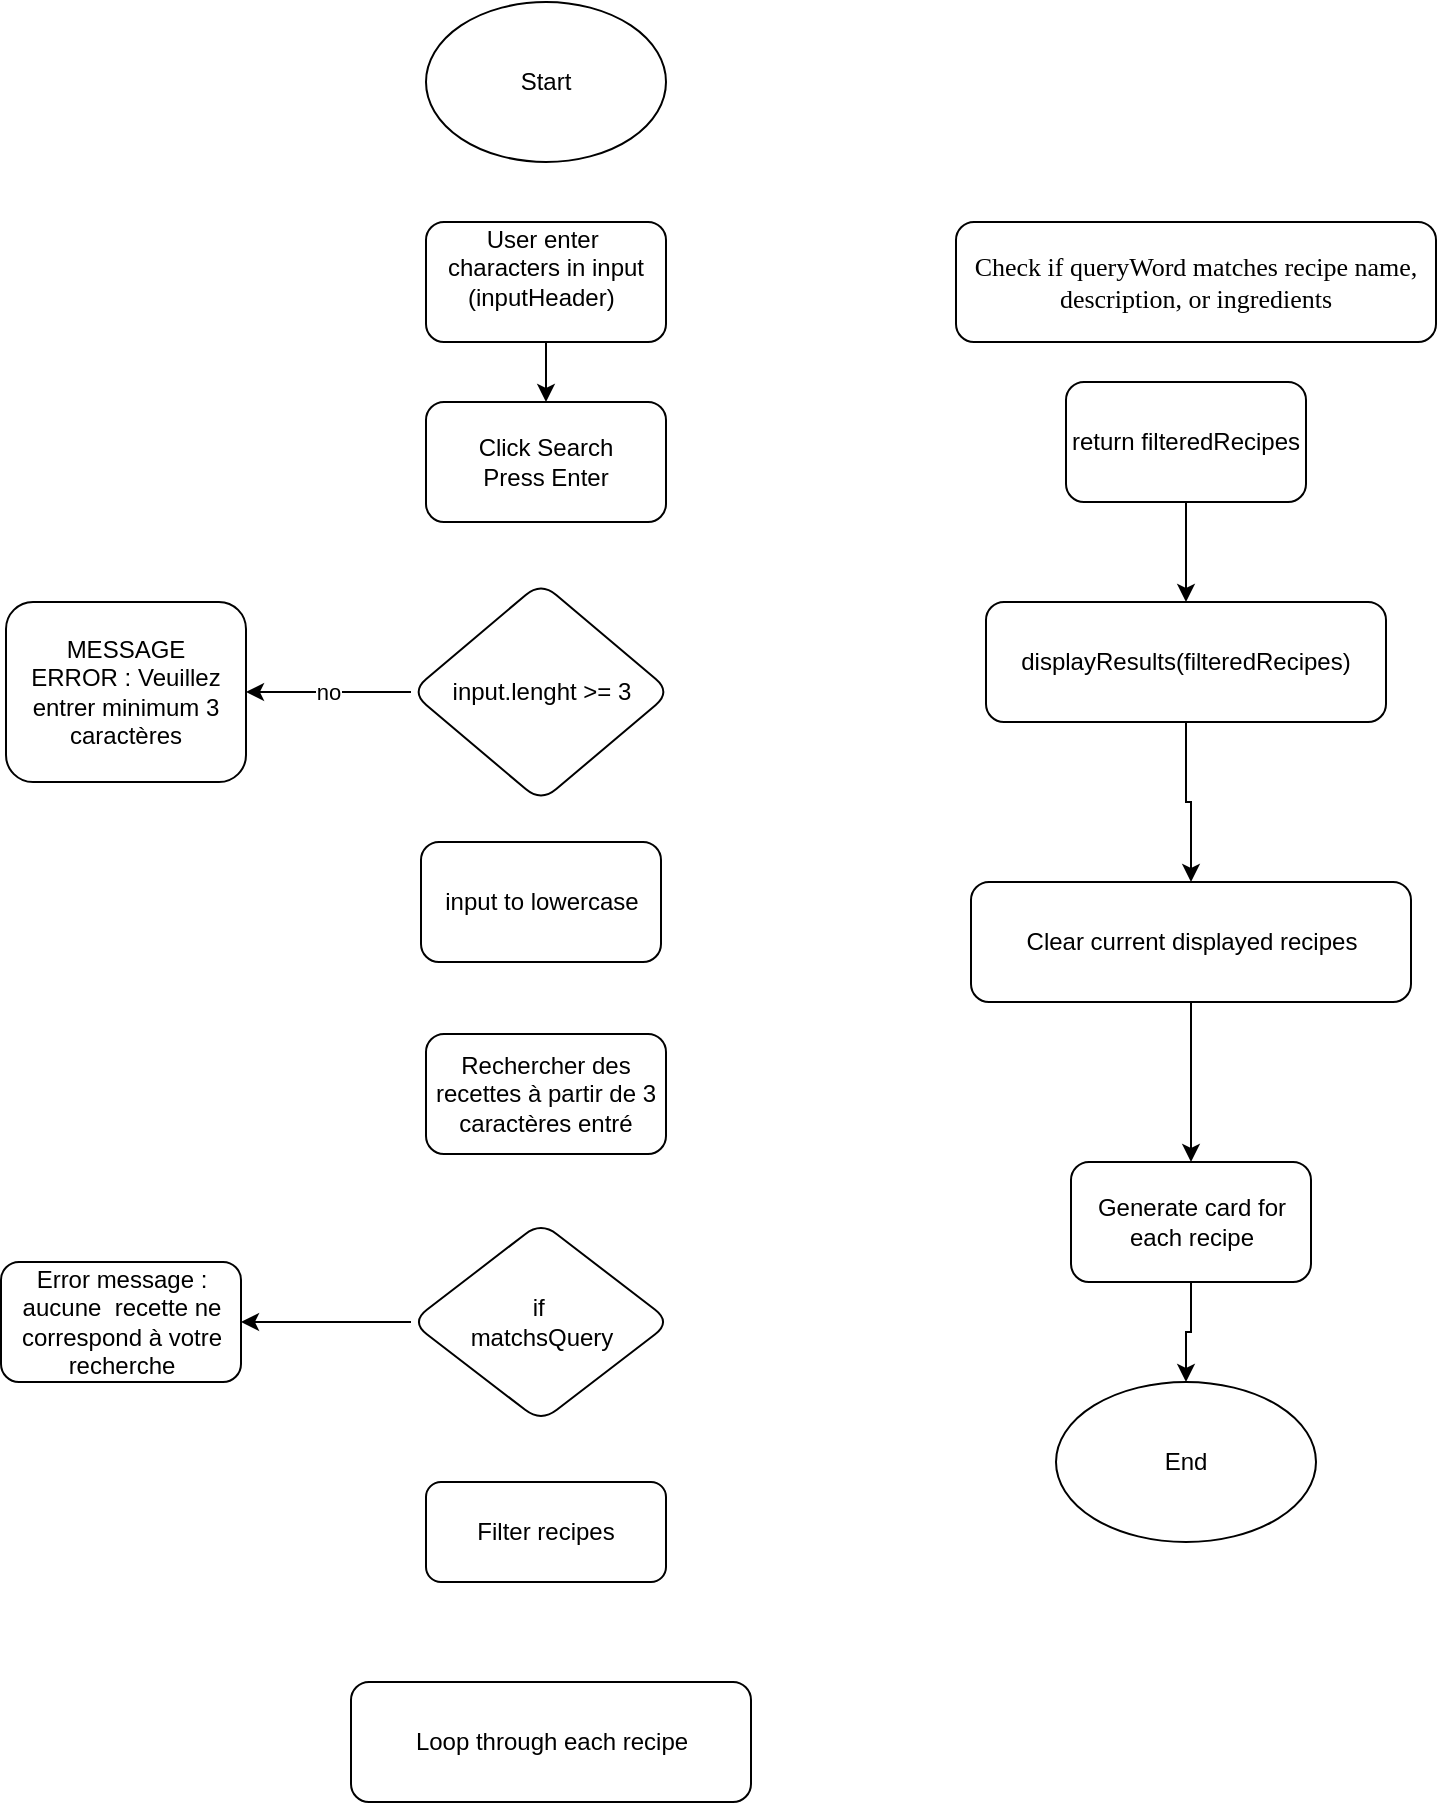 <mxfile version="24.7.1" type="github">
  <diagram name="Page-1" id="DguRtOjJYRH1dDEnre_Z">
    <mxGraphModel dx="1162" dy="1971" grid="1" gridSize="10" guides="1" tooltips="1" connect="1" arrows="1" fold="1" page="1" pageScale="1" pageWidth="827" pageHeight="1169" math="0" shadow="0">
      <root>
        <mxCell id="0" />
        <mxCell id="1" parent="0" />
        <mxCell id="7eAaaUFWGwqT6MF5oW4g-1" value="" style="edgeStyle=orthogonalEdgeStyle;rounded=0;orthogonalLoop=1;jettySize=auto;html=1;" edge="1" parent="1" source="7eAaaUFWGwqT6MF5oW4g-2" target="7eAaaUFWGwqT6MF5oW4g-7">
          <mxGeometry relative="1" as="geometry" />
        </mxCell>
        <mxCell id="7eAaaUFWGwqT6MF5oW4g-2" value="User enter&amp;nbsp;&lt;div&gt;characters in input&lt;/div&gt;&lt;div style=&quot;text-align: start;&quot;&gt;&amp;nbsp; &amp;nbsp;(inputHeader)&lt;/div&gt;&lt;div&gt;&lt;br&gt;&lt;/div&gt;" style="rounded=1;whiteSpace=wrap;html=1;" vertex="1" parent="1">
          <mxGeometry x="255" y="-1050" width="120" height="60" as="geometry" />
        </mxCell>
        <mxCell id="7eAaaUFWGwqT6MF5oW4g-3" value="&lt;div&gt;MESSAGE&lt;/div&gt;ERROR : Veuillez entrer minimum 3 caractères" style="rounded=1;whiteSpace=wrap;html=1;" vertex="1" parent="1">
          <mxGeometry x="45" y="-860" width="120" height="90" as="geometry" />
        </mxCell>
        <mxCell id="7eAaaUFWGwqT6MF5oW4g-4" value="Start" style="ellipse;whiteSpace=wrap;html=1;" vertex="1" parent="1">
          <mxGeometry x="255" y="-1160" width="120" height="80" as="geometry" />
        </mxCell>
        <mxCell id="7eAaaUFWGwqT6MF5oW4g-5" value="no" style="edgeStyle=orthogonalEdgeStyle;rounded=0;orthogonalLoop=1;jettySize=auto;html=1;entryX=1;entryY=0.5;entryDx=0;entryDy=0;" edge="1" parent="1" source="7eAaaUFWGwqT6MF5oW4g-6" target="7eAaaUFWGwqT6MF5oW4g-3">
          <mxGeometry relative="1" as="geometry" />
        </mxCell>
        <mxCell id="7eAaaUFWGwqT6MF5oW4g-6" value="&lt;div&gt;input.lenght &amp;gt;= 3&lt;br&gt;&lt;/div&gt;" style="rhombus;whiteSpace=wrap;html=1;rounded=1;" vertex="1" parent="1">
          <mxGeometry x="247.5" y="-870" width="130" height="110" as="geometry" />
        </mxCell>
        <mxCell id="7eAaaUFWGwqT6MF5oW4g-7" value="Click Search&lt;div&gt;Press Enter&lt;/div&gt;" style="rounded=1;whiteSpace=wrap;html=1;" vertex="1" parent="1">
          <mxGeometry x="255" y="-960" width="120" height="60" as="geometry" />
        </mxCell>
        <mxCell id="7eAaaUFWGwqT6MF5oW4g-8" value="input to lowercase" style="rounded=1;whiteSpace=wrap;html=1;" vertex="1" parent="1">
          <mxGeometry x="252.5" y="-740" width="120" height="60" as="geometry" />
        </mxCell>
        <mxCell id="7eAaaUFWGwqT6MF5oW4g-9" value="Filter recipes" style="rounded=1;whiteSpace=wrap;html=1;" vertex="1" parent="1">
          <mxGeometry x="255" y="-420" width="120" height="50" as="geometry" />
        </mxCell>
        <mxCell id="7eAaaUFWGwqT6MF5oW4g-10" value="Loop through each recipe" style="whiteSpace=wrap;html=1;rounded=1;" vertex="1" parent="1">
          <mxGeometry x="217.5" y="-320" width="200" height="60" as="geometry" />
        </mxCell>
        <mxCell id="7eAaaUFWGwqT6MF5oW4g-11" value="&lt;p style=&quot;margin: 0px; font-style: normal; font-variant-caps: normal; font-stretch: normal; font-size: 13px; line-height: normal; font-family: &amp;quot;.AppleSystemUIFontMonospaced&amp;quot;; font-size-adjust: none; font-kerning: auto; font-variant-alternates: normal; font-variant-ligatures: normal; font-variant-numeric: normal; font-variant-east-asian: normal; font-variant-position: normal; font-variant-emoji: normal; font-feature-settings: normal; font-optical-sizing: auto; font-variation-settings: normal;&quot;&gt;Check if queryWord matches recipe name, description, or ingredients&lt;/p&gt;" style="whiteSpace=wrap;html=1;rounded=1;" vertex="1" parent="1">
          <mxGeometry x="520" y="-1050" width="240" height="60" as="geometry" />
        </mxCell>
        <mxCell id="7eAaaUFWGwqT6MF5oW4g-12" value="" style="edgeStyle=orthogonalEdgeStyle;rounded=0;orthogonalLoop=1;jettySize=auto;html=1;" edge="1" parent="1" source="7eAaaUFWGwqT6MF5oW4g-13" target="7eAaaUFWGwqT6MF5oW4g-15">
          <mxGeometry relative="1" as="geometry" />
        </mxCell>
        <mxCell id="7eAaaUFWGwqT6MF5oW4g-13" value="return filteredRecipes" style="rounded=1;whiteSpace=wrap;html=1;" vertex="1" parent="1">
          <mxGeometry x="575" y="-970" width="120" height="60" as="geometry" />
        </mxCell>
        <mxCell id="7eAaaUFWGwqT6MF5oW4g-14" value="" style="edgeStyle=orthogonalEdgeStyle;rounded=0;orthogonalLoop=1;jettySize=auto;html=1;" edge="1" parent="1" source="7eAaaUFWGwqT6MF5oW4g-15" target="7eAaaUFWGwqT6MF5oW4g-17">
          <mxGeometry relative="1" as="geometry" />
        </mxCell>
        <mxCell id="7eAaaUFWGwqT6MF5oW4g-15" value="displayResults(filteredRecipes)" style="rounded=1;whiteSpace=wrap;html=1;" vertex="1" parent="1">
          <mxGeometry x="535" y="-860" width="200" height="60" as="geometry" />
        </mxCell>
        <mxCell id="7eAaaUFWGwqT6MF5oW4g-16" value="" style="edgeStyle=orthogonalEdgeStyle;rounded=0;orthogonalLoop=1;jettySize=auto;html=1;" edge="1" parent="1" source="7eAaaUFWGwqT6MF5oW4g-17" target="7eAaaUFWGwqT6MF5oW4g-19">
          <mxGeometry relative="1" as="geometry" />
        </mxCell>
        <mxCell id="7eAaaUFWGwqT6MF5oW4g-17" value="Clear current displayed recipes" style="rounded=1;whiteSpace=wrap;html=1;" vertex="1" parent="1">
          <mxGeometry x="527.5" y="-720" width="220" height="60" as="geometry" />
        </mxCell>
        <mxCell id="7eAaaUFWGwqT6MF5oW4g-18" style="edgeStyle=orthogonalEdgeStyle;rounded=0;orthogonalLoop=1;jettySize=auto;html=1;entryX=0.5;entryY=0;entryDx=0;entryDy=0;" edge="1" parent="1" source="7eAaaUFWGwqT6MF5oW4g-19" target="7eAaaUFWGwqT6MF5oW4g-20">
          <mxGeometry relative="1" as="geometry" />
        </mxCell>
        <mxCell id="7eAaaUFWGwqT6MF5oW4g-19" value="Generate card for&lt;div&gt;each recipe&lt;/div&gt;" style="rounded=1;whiteSpace=wrap;html=1;" vertex="1" parent="1">
          <mxGeometry x="577.5" y="-580" width="120" height="60" as="geometry" />
        </mxCell>
        <mxCell id="7eAaaUFWGwqT6MF5oW4g-20" value="End" style="ellipse;whiteSpace=wrap;html=1;rounded=1;" vertex="1" parent="1">
          <mxGeometry x="570" y="-470" width="130" height="80" as="geometry" />
        </mxCell>
        <mxCell id="7eAaaUFWGwqT6MF5oW4g-21" value="" style="edgeStyle=orthogonalEdgeStyle;rounded=0;orthogonalLoop=1;jettySize=auto;html=1;" edge="1" parent="1" source="7eAaaUFWGwqT6MF5oW4g-22" target="7eAaaUFWGwqT6MF5oW4g-23">
          <mxGeometry relative="1" as="geometry" />
        </mxCell>
        <mxCell id="7eAaaUFWGwqT6MF5oW4g-22" value="if&amp;nbsp;&lt;div&gt;matchsQuery&lt;/div&gt;" style="rhombus;whiteSpace=wrap;html=1;rounded=1;" vertex="1" parent="1">
          <mxGeometry x="247.5" y="-550" width="130" height="100" as="geometry" />
        </mxCell>
        <mxCell id="7eAaaUFWGwqT6MF5oW4g-23" value="Error message : aucune &amp;nbsp;recette ne correspond à votre recherche" style="rounded=1;whiteSpace=wrap;html=1;" vertex="1" parent="1">
          <mxGeometry x="42.5" y="-530" width="120" height="60" as="geometry" />
        </mxCell>
        <mxCell id="7eAaaUFWGwqT6MF5oW4g-24" value="Rechercher des recettes à partir de 3 caractères entré" style="rounded=1;whiteSpace=wrap;html=1;" vertex="1" parent="1">
          <mxGeometry x="255" y="-644" width="120" height="60" as="geometry" />
        </mxCell>
      </root>
    </mxGraphModel>
  </diagram>
</mxfile>
